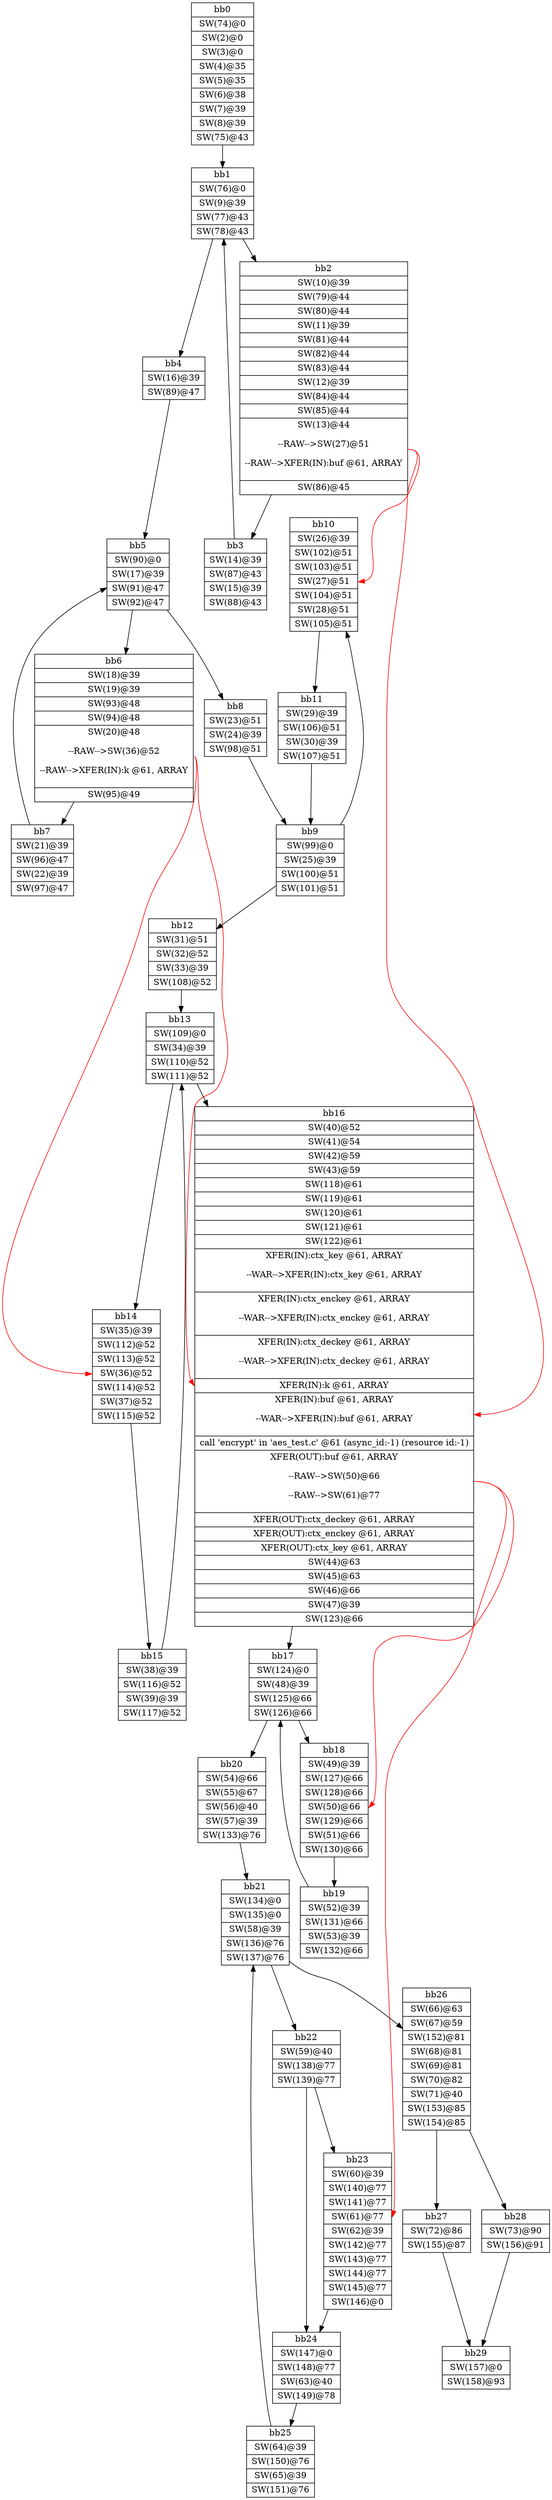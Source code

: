 digraph CDFG {
node [shape=record];
bb0 [shape=record, label = "{bb0|<x0x36a0270>SW(74)@0\n|<x0x2c0ad30>SW(2)@0\n|<x0x2c0c270>SW(3)@0\n|<x0x3693830>SW(4)@35\n|<x0x3693ab0>SW(5)@35\n|<x0x3695cd0>SW(6)@38\n|<x0x3693c00>SW(7)@39\n|<x0x3693d60>SW(8)@39\n|<x0x36a0780>SW(75)@43\n}"];
bb1 [shape=record, label = "{bb1|<x0x36a0ad0>SW(76)@0\n|<x0x36941d0>SW(9)@39\n|<x0x36a0c70>SW(77)@43\n|<x0x36a0e40>SW(78)@43\n}"];
bb2 [shape=record, label = "{bb2|<x0x3695470>SW(10)@39\n|<x0x36a1280>SW(79)@44\n|<x0x36a13d0>SW(80)@44\n|<x0x3695ab0>SW(11)@39\n|<x0x36a1570>SW(81)@44\n|<x0x36a1740>SW(82)@44\n|<x0x36a1df0>SW(83)@44\n|<x0x3695640>SW(12)@39\n|<x0x36a1f40>SW(84)@44\n|<x0x36a18e0>SW(85)@44\n|<x0x3695810>SW(13)@44\n\n--RAW--\>SW(27)@51\n\n--RAW--\>XFER(IN):buf @61, ARRAY\n\n|<x0x36a1b20>SW(86)@45\n}"];
bb3 [shape=record, label = "{bb3|<x0x3696010>SW(14)@39\n|<x0x36a2320>SW(87)@43\n|<x0x36960d0>SW(15)@39\n|<x0x36a24e0>SW(88)@43\n}"];
bb4 [shape=record, label = "{bb4|<x0x3698350>SW(16)@39\n|<x0x36a25a0>SW(89)@47\n}"];
bb5 [shape=record, label = "{bb5|<x0x36a2860>SW(90)@0\n|<x0x3696170>SW(17)@39\n|<x0x36a2a00>SW(91)@47\n|<x0x36a3ef0>SW(92)@47\n}"];
bb6 [shape=record, label = "{bb6|<x0x36962d0>SW(18)@39\n|<x0x3696430>SW(19)@39\n|<x0x36a2c70>SW(93)@48\n|<x0x36a2e40>SW(94)@48\n|<x0x3696600>SW(20)@48\n\n--RAW--\>SW(36)@52\n\n--RAW--\>XFER(IN):k @61, ARRAY\n\n|<x0x36a2f00>SW(95)@49\n}"];
bb7 [shape=record, label = "{bb7|<x0x3696980>SW(21)@39\n|<x0x36a31d0>SW(96)@47\n|<x0x3696a40>SW(22)@39\n|<x0x36a33d0>SW(97)@47\n}"];
bb8 [shape=record, label = "{bb8|<x0x3696b00>SW(23)@51\n|<x0x3698070>SW(24)@39\n|<x0x36a3850>SW(98)@51\n}"];
bb9 [shape=record, label = "{bb9|<x0x36a4500>SW(99)@0\n|<x0x3696bc0>SW(25)@39\n|<x0x36a4660>SW(100)@51\n|<x0x36a4830>SW(101)@51\n}"];
bb10 [shape=record, label = "{bb10|<x0x3696d20>SW(26)@39\n|<x0x36a4930>SW(102)@51\n|<x0x36a4b00>SW(103)@51\n|<x0x3696e80>SW(27)@51\n|<x0x36a4d20>SW(104)@51\n|<x0x36971d0>SW(28)@51\n|<x0x36a6230>SW(105)@51\n}"];
bb11 [shape=record, label = "{bb11|<x0x36973d0>SW(29)@39\n|<x0x36a4f40>SW(106)@51\n|<x0x3697530>SW(30)@39\n|<x0x36a5140>SW(107)@51\n}"];
bb12 [shape=record, label = "{bb12|<x0x3697650>SW(31)@51\n|<x0x3697840>SW(32)@52\n|<x0x3697ad0>SW(33)@39\n|<x0x36a5310>SW(108)@52\n}"];
bb13 [shape=record, label = "{bb13|<x0x36a5600>SW(109)@0\n|<x0x3697c70>SW(34)@39\n|<x0x36a5c80>SW(110)@52\n|<x0x36a5dd0>SW(111)@52\n}"];
bb14 [shape=record, label = "{bb14|<x0x369a950>SW(35)@39\n|<x0x36a58c0>SW(112)@52\n|<x0x36a66b0>SW(113)@52\n|<x0x369ab20>SW(36)@52\n|<x0x36a67b0>SW(114)@52\n|<x0x36986d0>SW(37)@52\n|<x0x36a6970>SW(115)@52\n}"];
bb15 [shape=record, label = "{bb15|<x0x369a400>SW(38)@39\n|<x0x36a6c40>SW(116)@52\n|<x0x369a5d0>SW(39)@39\n|<x0x36a6e40>SW(117)@52\n}"];
bb16 [shape=record, label = "{bb16|<x0x3698830>SW(40)@52\n|<x0x36989b0>SW(41)@54\n|<x0x3698c90>SW(42)@59\n|<x0x369a150>SW(43)@59\n|<x0x36a3610>SW(118)@61\n|<x0x36a77b0>SW(119)@61\n|<x0x36a79c0>SW(120)@61\n|<x0x36a7bd0>SW(121)@61\n|<x0x36a7d60>SW(122)@61\n|<x0x36ae900>XFER(IN):ctx_key @61, ARRAY\n\n--WAR--\>XFER(IN):ctx_key @61, ARRAY\n\n|<x0x36aeec0>XFER(IN):ctx_enckey @61, ARRAY\n\n--WAR--\>XFER(IN):ctx_enckey @61, ARRAY\n\n|<x0x36af0e0>XFER(IN):ctx_deckey @61, ARRAY\n\n--WAR--\>XFER(IN):ctx_deckey @61, ARRAY\n\n|<x0x36af320>XFER(IN):k @61, ARRAY\n|<x0x36af440>XFER(IN):buf @61, ARRAY\n\n--WAR--\>XFER(IN):buf @61, ARRAY\n\n|<x0x2c0ae60>call 'encrypt' in 'aes_test.c' @61 (async_id:-1) (resource id:-1)\n|<x0x36af560>XFER(OUT):buf @61, ARRAY\n\n--RAW--\>SW(50)@66\n\n--RAW--\>SW(61)@77\n\n|<x0x36af200>XFER(OUT):ctx_deckey @61, ARRAY\n|<x0x36aefc0>XFER(OUT):ctx_enckey @61, ARRAY\n|<x0x36ae9f0>XFER(OUT):ctx_key @61, ARRAY\n|<x0x3699860>SW(44)@63\n|<x0x3699f00>SW(45)@63\n|<x0x3699960>SW(46)@66\n|<x0x3699b30>SW(47)@39\n|<x0x36a7fe0>SW(123)@66\n}"];
bb17 [shape=record, label = "{bb17|<x0x36a83b0>SW(124)@0\n|<x0x369b0b0>SW(48)@39\n|<x0x36a84e0>SW(125)@66\n|<x0x36a85d0>SW(126)@66\n}"];
bb18 [shape=record, label = "{bb18|<x0x369b1b0>SW(49)@39\n|<x0x36a8ab0>SW(127)@66\n|<x0x36aa7b0>SW(128)@66\n|<x0x369b3e0>SW(50)@66\n|<x0x36a8b70>SW(129)@66\n|<x0x369b5a0>SW(51)@66\n|<x0x36a8d40>SW(130)@66\n}"];
bb19 [shape=record, label = "{bb19|<x0x369b640>SW(52)@39\n|<x0x36a9080>SW(131)@66\n|<x0x369b870>SW(53)@39\n|<x0x36aa5a0>SW(132)@66\n}"];
bb20 [shape=record, label = "{bb20|<x0x369de70>SW(54)@66\n|<x0x369df90>SW(55)@67\n|<x0x369dac0>SW(56)@40\n|<x0x369dc90>SW(57)@39\n|<x0x36a9420>SW(133)@76\n}"];
bb21 [shape=record, label = "{bb21|<x0x36a9730>SW(134)@0\n|<x0x36a98d0>SW(135)@0\n|<x0x369e0a0>SW(58)@39\n|<x0x36a9a70>SW(136)@76\n|<x0x36a9c10>SW(137)@76\n}"];
bb22 [shape=record, label = "{bb22|<x0x369e140>SW(59)@40\n|<x0x36a9cd0>SW(138)@77\n|<x0x36a9d70>SW(139)@77\n}"];
bb23 [shape=record, label = "{bb23|<x0x369e370>SW(60)@39\n|<x0x36aab70>SW(140)@77\n|<x0x36aad00>SW(141)@77\n|<x0x369e5a0>SW(61)@77\n|<x0x369e740>SW(62)@39\n|<x0x36aca80>SW(142)@77\n|<x0x36aadc0>SW(143)@77\n|<x0x36aaf50>SW(144)@77\n|<x0x36ab100>SW(145)@77\n|<x0x36ab2c0>SW(146)@0\n}"];
bb24 [shape=record, label = "{bb24|<x0x36ab540>SW(147)@0\n|<x0x36ab6e0>SW(148)@77\n|<x0x369e8a0>SW(63)@40\n|<x0x36ab8a0>SW(149)@78\n}"];
bb25 [shape=record, label = "{bb25|<x0x369ead0>SW(64)@39\n|<x0x36abbe0>SW(150)@76\n|<x0x369ed00>SW(65)@39\n|<x0x36abde0>SW(151)@76\n}"];
bb26 [shape=record, label = "{bb26|<x0x369ee40>SW(66)@63\n|<x0x369efc0>SW(67)@59\n|<x0x36ac160>SW(152)@81\n|<x0x369f8d0>SW(68)@81\n|<x0x369f190>SW(69)@81\n|<x0x369f410>SW(70)@82\n|<x0x369f5c0>SW(71)@40\n|<x0x36ac220>SW(153)@85\n|<x0x36ac3b0>SW(154)@85\n}"];
bb27 [shape=record, label = "{bb27|<x0x369b910>SW(72)@86\n|<x0x36acd20>SW(155)@87\n}"];
bb28 [shape=record, label = "{bb28|<x0x369ba50>SW(73)@90\n|<x0x36ad030>SW(156)@91\n}"];
bb29 [shape=record, label = "{bb29|<x0x36ad0f0>SW(157)@0\n|<x0x36ad270>SW(158)@93\n}"];
bb0 -> bb1
bb1 -> bb2
bb1 -> bb4
bb2 -> bb3
bb3 -> bb1
bb4 -> bb5
bb5 -> bb6
bb5 -> bb8
bb6 -> bb7
bb7 -> bb5
bb8 -> bb9
bb9 -> bb10
bb9 -> bb12
bb10 -> bb11
bb11 -> bb9
bb12 -> bb13
bb13 -> bb14
bb13 -> bb16
bb14 -> bb15
bb15 -> bb13
bb16 -> bb17
bb17 -> bb18
bb17 -> bb20
bb18 -> bb19
bb19 -> bb17
bb20 -> bb21
bb21 -> bb22
bb21 -> bb26
bb22 -> bb24
bb22 -> bb23
bb23 -> bb24
bb24 -> bb25
bb25 -> bb21
bb26 -> bb28
bb26 -> bb27
bb27 -> bb29
bb28 -> bb29
bb2:x0x3695810 -> bb10:x0x3696e80[color=red]
bb2:x0x3695810 -> bb16:x0x36af440[color=red]
bb6:x0x3696600 -> bb14:x0x369ab20[color=red]
bb6:x0x3696600 -> bb16:x0x36af320[color=red]
bb16:x0x36af560 -> bb18:x0x369b3e0[color=red]
bb16:x0x36af560 -> bb23:x0x369e5a0[color=red]
}
